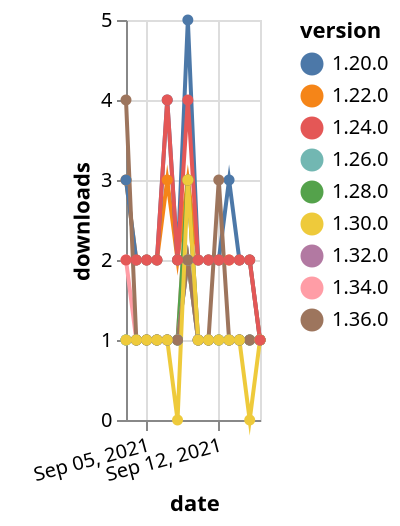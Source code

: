 {"$schema": "https://vega.github.io/schema/vega-lite/v5.json", "description": "A simple bar chart with embedded data.", "data": {"values": [{"date": "2021-09-03", "total": 180, "delta": 2, "version": "1.34.0"}, {"date": "2021-09-04", "total": 181, "delta": 1, "version": "1.34.0"}, {"date": "2021-09-05", "total": 182, "delta": 1, "version": "1.34.0"}, {"date": "2021-09-06", "total": 183, "delta": 1, "version": "1.34.0"}, {"date": "2021-09-07", "total": 184, "delta": 1, "version": "1.34.0"}, {"date": "2021-09-08", "total": 185, "delta": 1, "version": "1.34.0"}, {"date": "2021-09-09", "total": 188, "delta": 3, "version": "1.34.0"}, {"date": "2021-09-10", "total": 189, "delta": 1, "version": "1.34.0"}, {"date": "2021-09-11", "total": 190, "delta": 1, "version": "1.34.0"}, {"date": "2021-09-12", "total": 191, "delta": 1, "version": "1.34.0"}, {"date": "2021-09-13", "total": 192, "delta": 1, "version": "1.34.0"}, {"date": "2021-09-14", "total": 193, "delta": 1, "version": "1.34.0"}, {"date": "2021-09-15", "total": 194, "delta": 1, "version": "1.34.0"}, {"date": "2021-09-16", "total": 195, "delta": 1, "version": "1.34.0"}, {"date": "2021-09-03", "total": 152, "delta": 1, "version": "1.32.0"}, {"date": "2021-09-04", "total": 153, "delta": 1, "version": "1.32.0"}, {"date": "2021-09-05", "total": 154, "delta": 1, "version": "1.32.0"}, {"date": "2021-09-06", "total": 155, "delta": 1, "version": "1.32.0"}, {"date": "2021-09-07", "total": 156, "delta": 1, "version": "1.32.0"}, {"date": "2021-09-08", "total": 157, "delta": 1, "version": "1.32.0"}, {"date": "2021-09-09", "total": 159, "delta": 2, "version": "1.32.0"}, {"date": "2021-09-10", "total": 160, "delta": 1, "version": "1.32.0"}, {"date": "2021-09-11", "total": 161, "delta": 1, "version": "1.32.0"}, {"date": "2021-09-12", "total": 162, "delta": 1, "version": "1.32.0"}, {"date": "2021-09-13", "total": 163, "delta": 1, "version": "1.32.0"}, {"date": "2021-09-14", "total": 164, "delta": 1, "version": "1.32.0"}, {"date": "2021-09-15", "total": 165, "delta": 1, "version": "1.32.0"}, {"date": "2021-09-16", "total": 166, "delta": 1, "version": "1.32.0"}, {"date": "2021-09-03", "total": 2704, "delta": 3, "version": "1.22.0"}, {"date": "2021-09-04", "total": 2706, "delta": 2, "version": "1.22.0"}, {"date": "2021-09-05", "total": 2708, "delta": 2, "version": "1.22.0"}, {"date": "2021-09-06", "total": 2710, "delta": 2, "version": "1.22.0"}, {"date": "2021-09-07", "total": 2713, "delta": 3, "version": "1.22.0"}, {"date": "2021-09-08", "total": 2715, "delta": 2, "version": "1.22.0"}, {"date": "2021-09-09", "total": 2718, "delta": 3, "version": "1.22.0"}, {"date": "2021-09-10", "total": 2720, "delta": 2, "version": "1.22.0"}, {"date": "2021-09-11", "total": 2722, "delta": 2, "version": "1.22.0"}, {"date": "2021-09-12", "total": 2724, "delta": 2, "version": "1.22.0"}, {"date": "2021-09-13", "total": 2726, "delta": 2, "version": "1.22.0"}, {"date": "2021-09-14", "total": 2728, "delta": 2, "version": "1.22.0"}, {"date": "2021-09-15", "total": 2730, "delta": 2, "version": "1.22.0"}, {"date": "2021-09-16", "total": 2731, "delta": 1, "version": "1.22.0"}, {"date": "2021-09-03", "total": 333, "delta": 1, "version": "1.28.0"}, {"date": "2021-09-04", "total": 334, "delta": 1, "version": "1.28.0"}, {"date": "2021-09-05", "total": 335, "delta": 1, "version": "1.28.0"}, {"date": "2021-09-06", "total": 336, "delta": 1, "version": "1.28.0"}, {"date": "2021-09-07", "total": 337, "delta": 1, "version": "1.28.0"}, {"date": "2021-09-08", "total": 338, "delta": 1, "version": "1.28.0"}, {"date": "2021-09-09", "total": 341, "delta": 3, "version": "1.28.0"}, {"date": "2021-09-10", "total": 342, "delta": 1, "version": "1.28.0"}, {"date": "2021-09-11", "total": 343, "delta": 1, "version": "1.28.0"}, {"date": "2021-09-12", "total": 344, "delta": 1, "version": "1.28.0"}, {"date": "2021-09-13", "total": 345, "delta": 1, "version": "1.28.0"}, {"date": "2021-09-14", "total": 346, "delta": 1, "version": "1.28.0"}, {"date": "2021-09-15", "total": 347, "delta": 1, "version": "1.28.0"}, {"date": "2021-09-16", "total": 348, "delta": 1, "version": "1.28.0"}, {"date": "2021-09-03", "total": 228, "delta": 1, "version": "1.26.0"}, {"date": "2021-09-04", "total": 229, "delta": 1, "version": "1.26.0"}, {"date": "2021-09-05", "total": 230, "delta": 1, "version": "1.26.0"}, {"date": "2021-09-06", "total": 231, "delta": 1, "version": "1.26.0"}, {"date": "2021-09-07", "total": 232, "delta": 1, "version": "1.26.0"}, {"date": "2021-09-08", "total": 233, "delta": 1, "version": "1.26.0"}, {"date": "2021-09-09", "total": 235, "delta": 2, "version": "1.26.0"}, {"date": "2021-09-10", "total": 236, "delta": 1, "version": "1.26.0"}, {"date": "2021-09-11", "total": 237, "delta": 1, "version": "1.26.0"}, {"date": "2021-09-12", "total": 238, "delta": 1, "version": "1.26.0"}, {"date": "2021-09-13", "total": 239, "delta": 1, "version": "1.26.0"}, {"date": "2021-09-14", "total": 240, "delta": 1, "version": "1.26.0"}, {"date": "2021-09-15", "total": 241, "delta": 1, "version": "1.26.0"}, {"date": "2021-09-16", "total": 242, "delta": 1, "version": "1.26.0"}, {"date": "2021-09-03", "total": 3310, "delta": 3, "version": "1.20.0"}, {"date": "2021-09-04", "total": 3312, "delta": 2, "version": "1.20.0"}, {"date": "2021-09-05", "total": 3314, "delta": 2, "version": "1.20.0"}, {"date": "2021-09-06", "total": 3316, "delta": 2, "version": "1.20.0"}, {"date": "2021-09-07", "total": 3320, "delta": 4, "version": "1.20.0"}, {"date": "2021-09-08", "total": 3322, "delta": 2, "version": "1.20.0"}, {"date": "2021-09-09", "total": 3327, "delta": 5, "version": "1.20.0"}, {"date": "2021-09-10", "total": 3329, "delta": 2, "version": "1.20.0"}, {"date": "2021-09-11", "total": 3331, "delta": 2, "version": "1.20.0"}, {"date": "2021-09-12", "total": 3333, "delta": 2, "version": "1.20.0"}, {"date": "2021-09-13", "total": 3336, "delta": 3, "version": "1.20.0"}, {"date": "2021-09-14", "total": 3338, "delta": 2, "version": "1.20.0"}, {"date": "2021-09-15", "total": 3340, "delta": 2, "version": "1.20.0"}, {"date": "2021-09-16", "total": 3341, "delta": 1, "version": "1.20.0"}, {"date": "2021-09-03", "total": 121, "delta": 4, "version": "1.36.0"}, {"date": "2021-09-04", "total": 122, "delta": 1, "version": "1.36.0"}, {"date": "2021-09-05", "total": 123, "delta": 1, "version": "1.36.0"}, {"date": "2021-09-06", "total": 124, "delta": 1, "version": "1.36.0"}, {"date": "2021-09-07", "total": 125, "delta": 1, "version": "1.36.0"}, {"date": "2021-09-08", "total": 126, "delta": 1, "version": "1.36.0"}, {"date": "2021-09-09", "total": 128, "delta": 2, "version": "1.36.0"}, {"date": "2021-09-10", "total": 129, "delta": 1, "version": "1.36.0"}, {"date": "2021-09-11", "total": 130, "delta": 1, "version": "1.36.0"}, {"date": "2021-09-12", "total": 133, "delta": 3, "version": "1.36.0"}, {"date": "2021-09-13", "total": 134, "delta": 1, "version": "1.36.0"}, {"date": "2021-09-14", "total": 135, "delta": 1, "version": "1.36.0"}, {"date": "2021-09-15", "total": 136, "delta": 1, "version": "1.36.0"}, {"date": "2021-09-16", "total": 137, "delta": 1, "version": "1.36.0"}, {"date": "2021-09-03", "total": 186, "delta": 1, "version": "1.30.0"}, {"date": "2021-09-04", "total": 187, "delta": 1, "version": "1.30.0"}, {"date": "2021-09-05", "total": 188, "delta": 1, "version": "1.30.0"}, {"date": "2021-09-06", "total": 189, "delta": 1, "version": "1.30.0"}, {"date": "2021-09-07", "total": 190, "delta": 1, "version": "1.30.0"}, {"date": "2021-09-08", "total": 190, "delta": 0, "version": "1.30.0"}, {"date": "2021-09-09", "total": 193, "delta": 3, "version": "1.30.0"}, {"date": "2021-09-10", "total": 194, "delta": 1, "version": "1.30.0"}, {"date": "2021-09-11", "total": 195, "delta": 1, "version": "1.30.0"}, {"date": "2021-09-12", "total": 196, "delta": 1, "version": "1.30.0"}, {"date": "2021-09-13", "total": 197, "delta": 1, "version": "1.30.0"}, {"date": "2021-09-14", "total": 198, "delta": 1, "version": "1.30.0"}, {"date": "2021-09-15", "total": 198, "delta": 0, "version": "1.30.0"}, {"date": "2021-09-16", "total": 199, "delta": 1, "version": "1.30.0"}, {"date": "2021-09-03", "total": 2528, "delta": 2, "version": "1.24.0"}, {"date": "2021-09-04", "total": 2530, "delta": 2, "version": "1.24.0"}, {"date": "2021-09-05", "total": 2532, "delta": 2, "version": "1.24.0"}, {"date": "2021-09-06", "total": 2534, "delta": 2, "version": "1.24.0"}, {"date": "2021-09-07", "total": 2538, "delta": 4, "version": "1.24.0"}, {"date": "2021-09-08", "total": 2540, "delta": 2, "version": "1.24.0"}, {"date": "2021-09-09", "total": 2544, "delta": 4, "version": "1.24.0"}, {"date": "2021-09-10", "total": 2546, "delta": 2, "version": "1.24.0"}, {"date": "2021-09-11", "total": 2548, "delta": 2, "version": "1.24.0"}, {"date": "2021-09-12", "total": 2550, "delta": 2, "version": "1.24.0"}, {"date": "2021-09-13", "total": 2552, "delta": 2, "version": "1.24.0"}, {"date": "2021-09-14", "total": 2554, "delta": 2, "version": "1.24.0"}, {"date": "2021-09-15", "total": 2556, "delta": 2, "version": "1.24.0"}, {"date": "2021-09-16", "total": 2557, "delta": 1, "version": "1.24.0"}]}, "width": "container", "mark": {"type": "line", "point": {"filled": true}}, "encoding": {"x": {"field": "date", "type": "temporal", "timeUnit": "yearmonthdate", "title": "date", "axis": {"labelAngle": -15}}, "y": {"field": "delta", "type": "quantitative", "title": "downloads"}, "color": {"field": "version", "type": "nominal"}, "tooltip": {"field": "delta"}}}